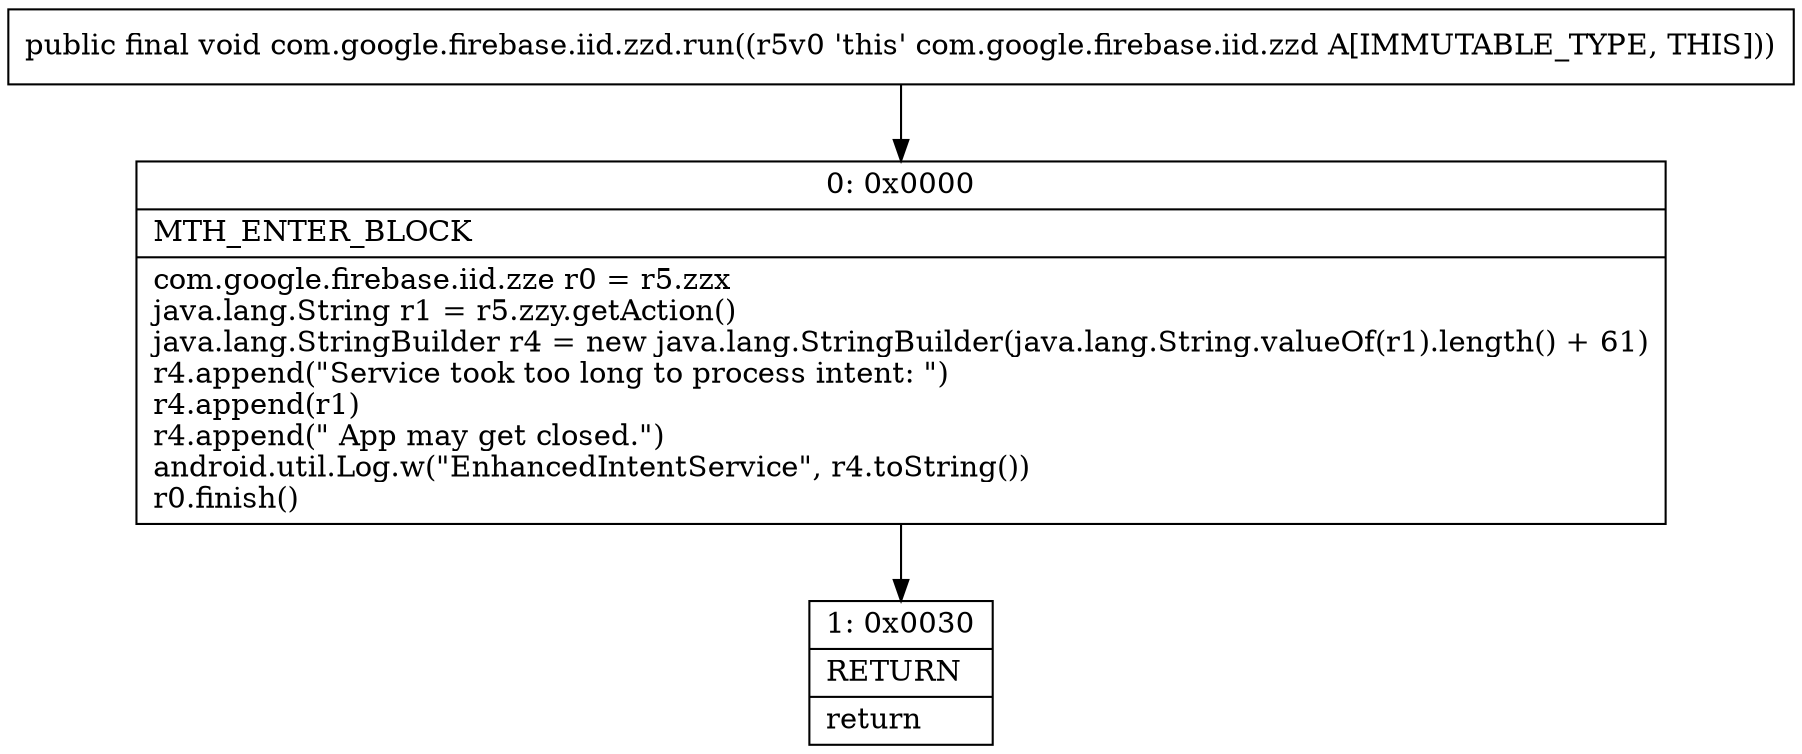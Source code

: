 digraph "CFG forcom.google.firebase.iid.zzd.run()V" {
Node_0 [shape=record,label="{0\:\ 0x0000|MTH_ENTER_BLOCK\l|com.google.firebase.iid.zze r0 = r5.zzx\ljava.lang.String r1 = r5.zzy.getAction()\ljava.lang.StringBuilder r4 = new java.lang.StringBuilder(java.lang.String.valueOf(r1).length() + 61)\lr4.append(\"Service took too long to process intent: \")\lr4.append(r1)\lr4.append(\" App may get closed.\")\landroid.util.Log.w(\"EnhancedIntentService\", r4.toString())\lr0.finish()\l}"];
Node_1 [shape=record,label="{1\:\ 0x0030|RETURN\l|return\l}"];
MethodNode[shape=record,label="{public final void com.google.firebase.iid.zzd.run((r5v0 'this' com.google.firebase.iid.zzd A[IMMUTABLE_TYPE, THIS])) }"];
MethodNode -> Node_0;
Node_0 -> Node_1;
}

